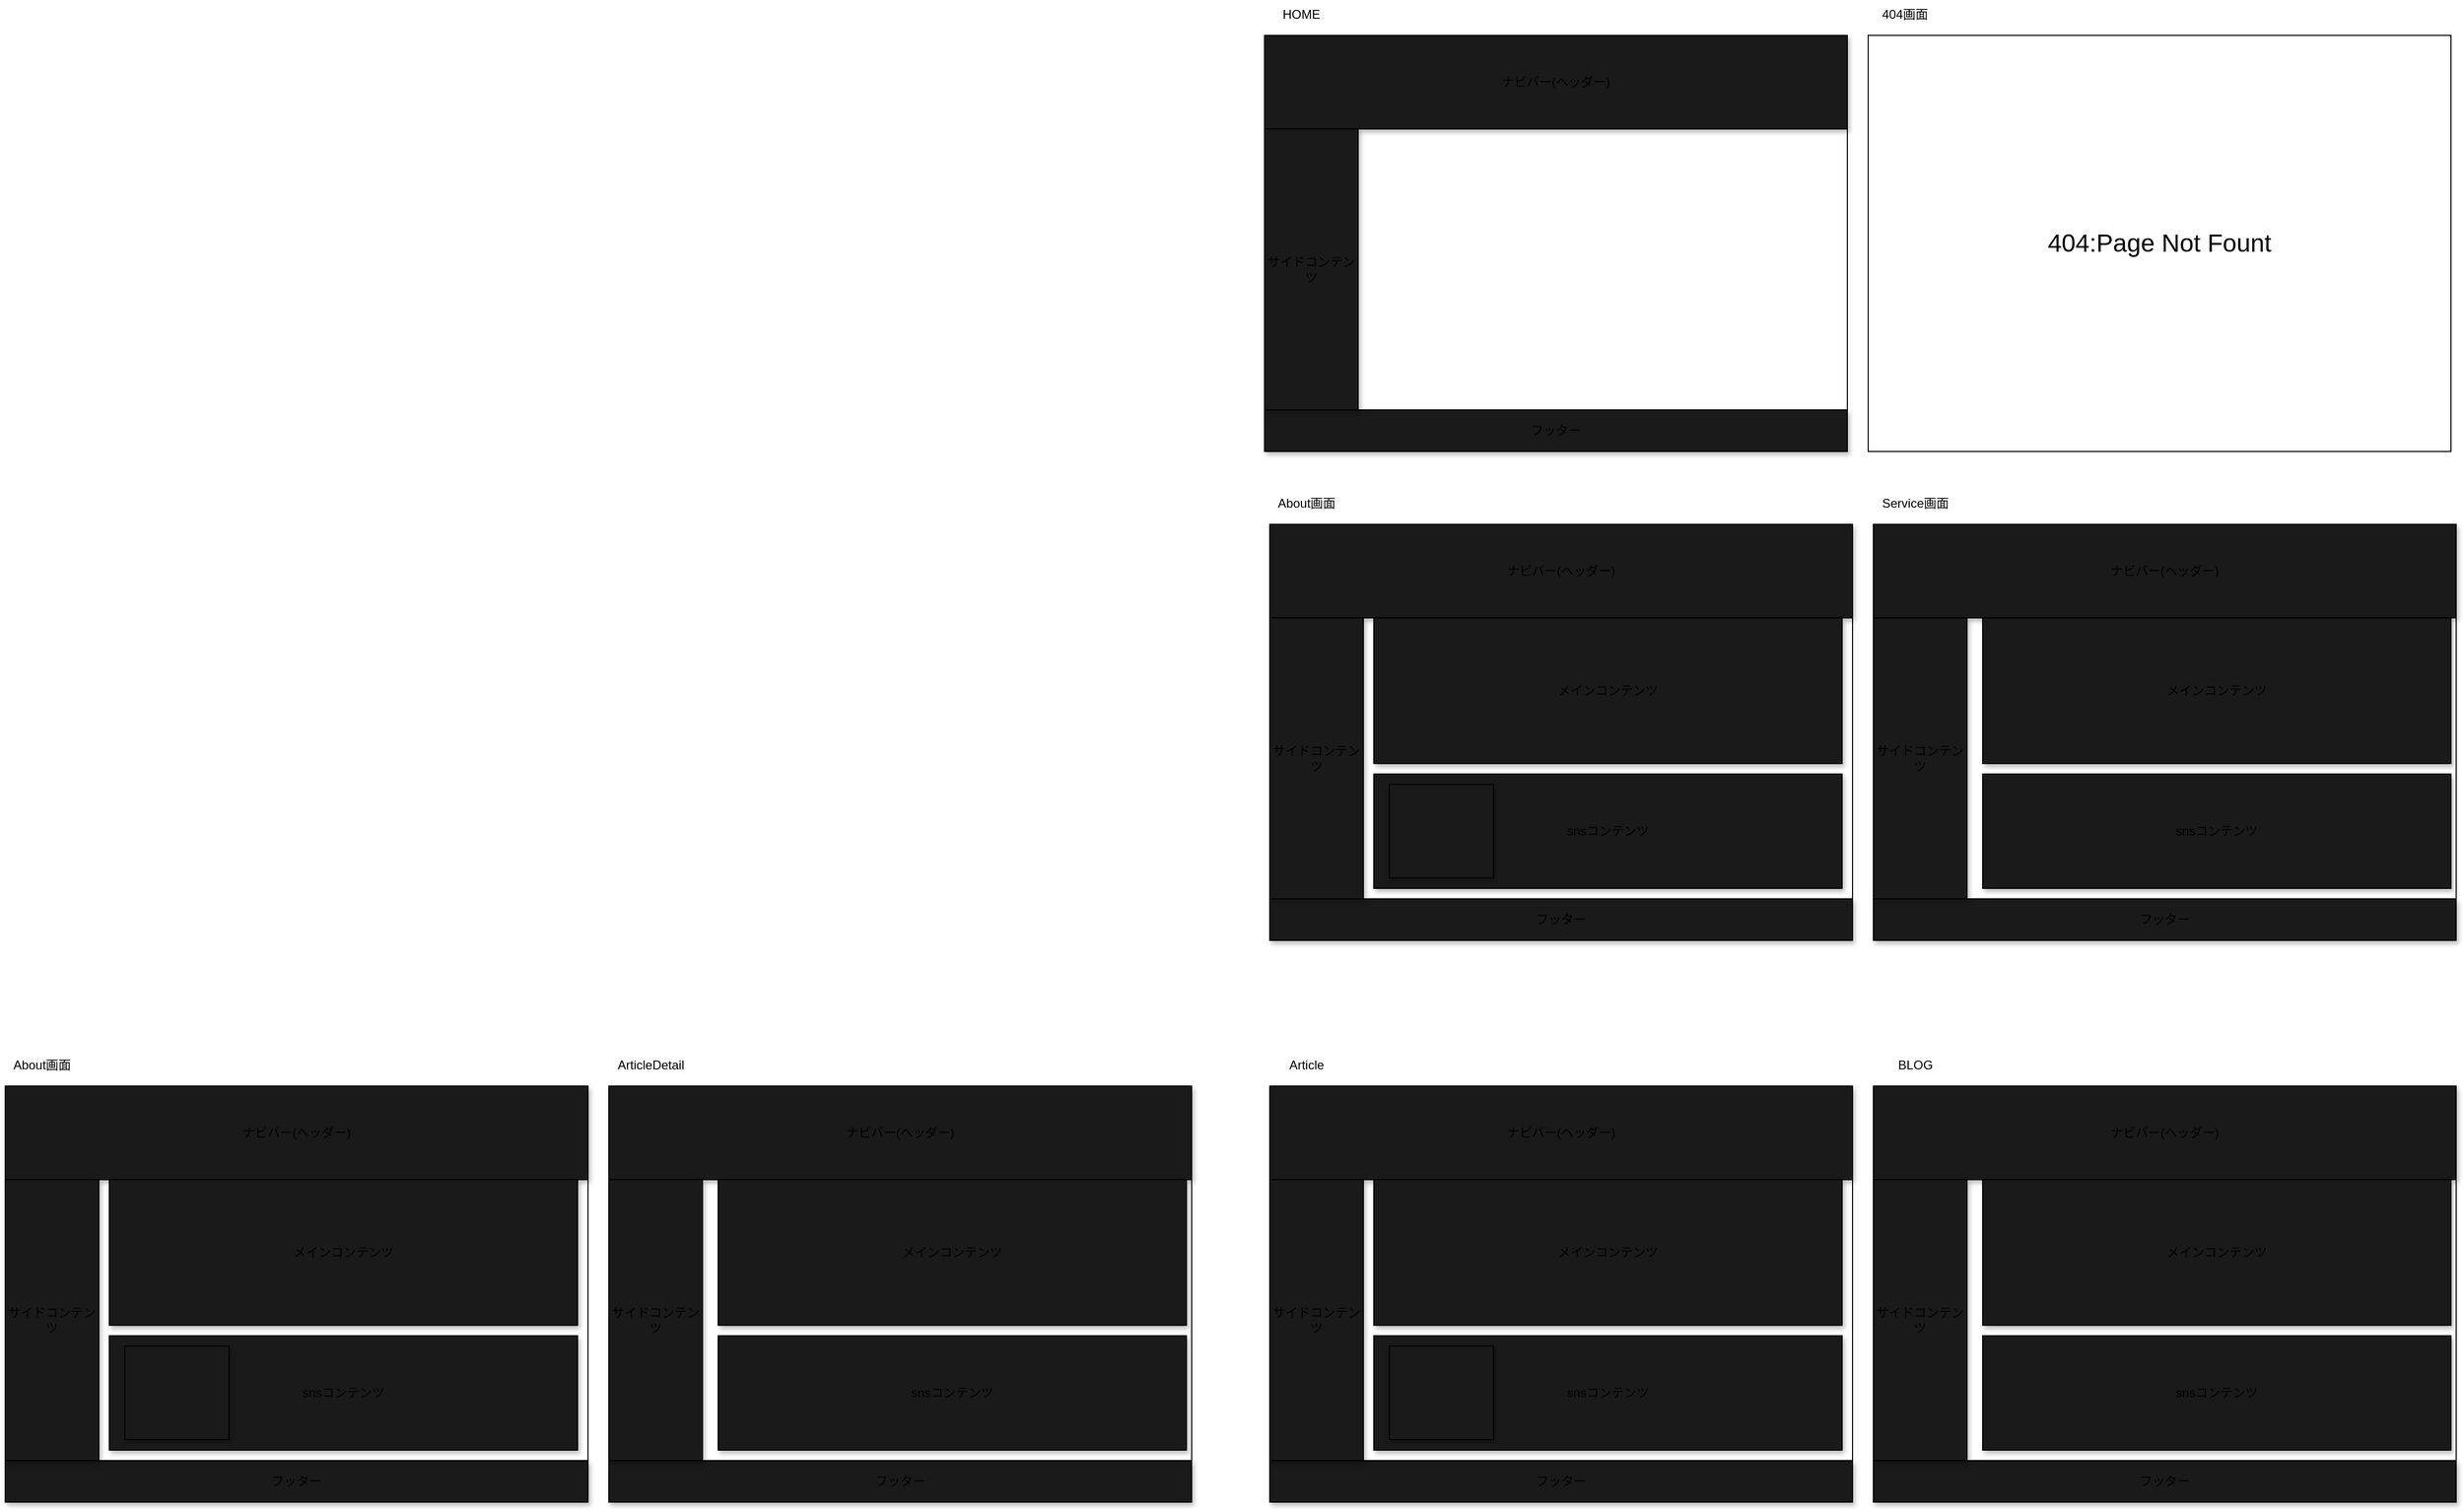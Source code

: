 <mxfile>
    <diagram id="PkuyETDk7Zrk3zIUlEJ1" name="CRUD処理画面設計">
        <mxGraphModel dx="3287" dy="1232" grid="1" gridSize="10" guides="1" tooltips="1" connect="1" arrows="1" fold="1" page="1" pageScale="1" pageWidth="827" pageHeight="1169" math="0" shadow="0">
            <root>
                <mxCell id="0"/>
                <mxCell id="1" parent="0"/>
                <mxCell id="37" value="&lt;span style=&quot;font-size: 24px&quot;&gt;404:Page Not Fount&lt;/span&gt;" style="whiteSpace=wrap;html=1;aspect=fixed;rotation=0;" parent="1" vertex="1">
                    <mxGeometry x="220" y="40" width="560" height="400" as="geometry"/>
                </mxCell>
                <mxCell id="33" value="" style="whiteSpace=wrap;html=1;aspect=fixed;rotation=0;" parent="1" vertex="1">
                    <mxGeometry x="225" y="510" width="560" height="400" as="geometry"/>
                </mxCell>
                <mxCell id="30" value="" style="whiteSpace=wrap;html=1;aspect=fixed;rotation=0;" parent="1" vertex="1">
                    <mxGeometry x="-360" y="40" width="560" height="400" as="geometry"/>
                </mxCell>
                <mxCell id="4" value="" style="whiteSpace=wrap;html=1;aspect=fixed;rotation=0;" parent="1" vertex="1">
                    <mxGeometry x="-355" y="510" width="560" height="400" as="geometry"/>
                </mxCell>
                <mxCell id="5" value="HOME" style="text;html=1;resizable=0;autosize=1;align=center;verticalAlign=middle;points=[];fillColor=none;strokeColor=none;rounded=0;shadow=1;" parent="1" vertex="1">
                    <mxGeometry x="-350" y="10" width="50" height="20" as="geometry"/>
                </mxCell>
                <mxCell id="6" value="About画面" style="text;html=1;resizable=0;autosize=1;align=center;verticalAlign=middle;points=[];fillColor=none;strokeColor=none;rounded=0;shadow=1;" parent="1" vertex="1">
                    <mxGeometry x="-355" y="480" width="70" height="20" as="geometry"/>
                </mxCell>
                <mxCell id="8" value="404画面" style="text;html=1;resizable=0;autosize=1;align=center;verticalAlign=middle;points=[];fillColor=none;strokeColor=none;rounded=0;shadow=1;" parent="1" vertex="1">
                    <mxGeometry x="225" y="10" width="60" height="20" as="geometry"/>
                </mxCell>
                <mxCell id="10" value="Service画面" style="text;html=1;resizable=0;autosize=1;align=center;verticalAlign=middle;points=[];fillColor=none;strokeColor=none;rounded=0;shadow=1;" parent="1" vertex="1">
                    <mxGeometry x="225" y="480" width="80" height="20" as="geometry"/>
                </mxCell>
                <mxCell id="11" value="&lt;span&gt;ナビバー(ヘッダー)&lt;/span&gt;" style="rounded=0;whiteSpace=wrap;html=1;shadow=1;fillColor=#1A1A1A;" parent="1" vertex="1">
                    <mxGeometry x="-360" y="40" width="560" height="90" as="geometry"/>
                </mxCell>
                <mxCell id="12" value="&lt;span&gt;フッター&lt;/span&gt;" style="rounded=0;whiteSpace=wrap;html=1;shadow=1;fillColor=#1A1A1A;" parent="1" vertex="1">
                    <mxGeometry x="-360" y="400" width="560" height="40" as="geometry"/>
                </mxCell>
                <mxCell id="13" value="&lt;span&gt;サイドコンテンツ&lt;/span&gt;" style="rounded=0;whiteSpace=wrap;html=1;shadow=1;fillColor=#1A1A1A;" parent="1" vertex="1">
                    <mxGeometry x="-360" y="130" width="90" height="270" as="geometry"/>
                </mxCell>
                <mxCell id="14" value="ナビバー(ヘッダー)" style="rounded=0;whiteSpace=wrap;html=1;shadow=1;fillColor=#1A1A1A;" parent="1" vertex="1">
                    <mxGeometry x="-355" y="510" width="560" height="90" as="geometry"/>
                </mxCell>
                <mxCell id="15" value="フッター" style="rounded=0;whiteSpace=wrap;html=1;shadow=1;fillColor=#1A1A1A;" parent="1" vertex="1">
                    <mxGeometry x="-355" y="870" width="560" height="40" as="geometry"/>
                </mxCell>
                <mxCell id="16" value="サイドコンテンツ" style="rounded=0;whiteSpace=wrap;html=1;shadow=1;fillColor=#1A1A1A;" parent="1" vertex="1">
                    <mxGeometry x="-355" y="600" width="90" height="270" as="geometry"/>
                </mxCell>
                <mxCell id="17" value="&lt;span&gt;ナビバー(ヘッダー)&lt;/span&gt;" style="rounded=0;whiteSpace=wrap;html=1;shadow=1;fillColor=#1A1A1A;" parent="1" vertex="1">
                    <mxGeometry x="225" y="510" width="560" height="90" as="geometry"/>
                </mxCell>
                <mxCell id="18" value="&lt;span&gt;フッター&lt;/span&gt;" style="rounded=0;whiteSpace=wrap;html=1;shadow=1;fillColor=#1A1A1A;" parent="1" vertex="1">
                    <mxGeometry x="225" y="870" width="560" height="40" as="geometry"/>
                </mxCell>
                <mxCell id="19" value="&lt;span&gt;サイドコンテンツ&lt;/span&gt;" style="rounded=0;whiteSpace=wrap;html=1;shadow=1;fillColor=#1A1A1A;" parent="1" vertex="1">
                    <mxGeometry x="225" y="600" width="90" height="270" as="geometry"/>
                </mxCell>
                <mxCell id="29" value="メインコンテンツ" style="rounded=0;whiteSpace=wrap;html=1;shadow=1;fillColor=#1A1A1A;" parent="1" vertex="1">
                    <mxGeometry x="-255" y="600" width="450" height="140" as="geometry"/>
                </mxCell>
                <mxCell id="31" value="snsコンテンツ" style="rounded=0;whiteSpace=wrap;html=1;shadow=1;fillColor=#1A1A1A;" parent="1" vertex="1">
                    <mxGeometry x="-255" y="750" width="450" height="110" as="geometry"/>
                </mxCell>
                <mxCell id="32" value="" style="rounded=0;whiteSpace=wrap;html=1;shadow=1;fillColor=#1A1A1A;" parent="1" vertex="1">
                    <mxGeometry x="-240" y="760" width="100" height="90" as="geometry"/>
                </mxCell>
                <mxCell id="34" value="メインコンテンツ" style="rounded=0;whiteSpace=wrap;html=1;shadow=1;fillColor=#1A1A1A;" parent="1" vertex="1">
                    <mxGeometry x="330" y="600" width="450" height="140" as="geometry"/>
                </mxCell>
                <mxCell id="35" value="snsコンテンツ" style="rounded=0;whiteSpace=wrap;html=1;shadow=1;fillColor=#1A1A1A;" parent="1" vertex="1">
                    <mxGeometry x="330" y="750" width="450" height="110" as="geometry"/>
                </mxCell>
                <mxCell id="53" value="" style="whiteSpace=wrap;html=1;aspect=fixed;rotation=0;" vertex="1" parent="1">
                    <mxGeometry x="225" y="1050" width="560" height="400" as="geometry"/>
                </mxCell>
                <mxCell id="54" value="" style="whiteSpace=wrap;html=1;aspect=fixed;rotation=0;" vertex="1" parent="1">
                    <mxGeometry x="-355" y="1050" width="560" height="400" as="geometry"/>
                </mxCell>
                <mxCell id="55" value="Article" style="text;html=1;resizable=0;autosize=1;align=center;verticalAlign=middle;points=[];fillColor=none;strokeColor=none;rounded=0;shadow=1;" vertex="1" parent="1">
                    <mxGeometry x="-345" y="1020" width="50" height="20" as="geometry"/>
                </mxCell>
                <mxCell id="56" value="BLOG" style="text;html=1;resizable=0;autosize=1;align=center;verticalAlign=middle;points=[];fillColor=none;strokeColor=none;rounded=0;shadow=1;" vertex="1" parent="1">
                    <mxGeometry x="240" y="1020" width="50" height="20" as="geometry"/>
                </mxCell>
                <mxCell id="57" value="ナビバー(ヘッダー)" style="rounded=0;whiteSpace=wrap;html=1;shadow=1;fillColor=#1A1A1A;" vertex="1" parent="1">
                    <mxGeometry x="-355" y="1050" width="560" height="90" as="geometry"/>
                </mxCell>
                <mxCell id="58" value="フッター" style="rounded=0;whiteSpace=wrap;html=1;shadow=1;fillColor=#1A1A1A;" vertex="1" parent="1">
                    <mxGeometry x="-355" y="1410" width="560" height="40" as="geometry"/>
                </mxCell>
                <mxCell id="59" value="サイドコンテンツ" style="rounded=0;whiteSpace=wrap;html=1;shadow=1;fillColor=#1A1A1A;" vertex="1" parent="1">
                    <mxGeometry x="-355" y="1140" width="90" height="270" as="geometry"/>
                </mxCell>
                <mxCell id="60" value="&lt;span&gt;ナビバー(ヘッダー)&lt;/span&gt;" style="rounded=0;whiteSpace=wrap;html=1;shadow=1;fillColor=#1A1A1A;" vertex="1" parent="1">
                    <mxGeometry x="225" y="1050" width="560" height="90" as="geometry"/>
                </mxCell>
                <mxCell id="61" value="&lt;span&gt;フッター&lt;/span&gt;" style="rounded=0;whiteSpace=wrap;html=1;shadow=1;fillColor=#1A1A1A;" vertex="1" parent="1">
                    <mxGeometry x="225" y="1410" width="560" height="40" as="geometry"/>
                </mxCell>
                <mxCell id="62" value="&lt;span&gt;サイドコンテンツ&lt;/span&gt;" style="rounded=0;whiteSpace=wrap;html=1;shadow=1;fillColor=#1A1A1A;" vertex="1" parent="1">
                    <mxGeometry x="225" y="1140" width="90" height="270" as="geometry"/>
                </mxCell>
                <mxCell id="63" value="メインコンテンツ" style="rounded=0;whiteSpace=wrap;html=1;shadow=1;fillColor=#1A1A1A;" vertex="1" parent="1">
                    <mxGeometry x="-255" y="1140" width="450" height="140" as="geometry"/>
                </mxCell>
                <mxCell id="64" value="snsコンテンツ" style="rounded=0;whiteSpace=wrap;html=1;shadow=1;fillColor=#1A1A1A;" vertex="1" parent="1">
                    <mxGeometry x="-255" y="1290" width="450" height="110" as="geometry"/>
                </mxCell>
                <mxCell id="65" value="" style="rounded=0;whiteSpace=wrap;html=1;shadow=1;fillColor=#1A1A1A;" vertex="1" parent="1">
                    <mxGeometry x="-240" y="1300" width="100" height="90" as="geometry"/>
                </mxCell>
                <mxCell id="66" value="メインコンテンツ" style="rounded=0;whiteSpace=wrap;html=1;shadow=1;fillColor=#1A1A1A;" vertex="1" parent="1">
                    <mxGeometry x="330" y="1140" width="450" height="140" as="geometry"/>
                </mxCell>
                <mxCell id="67" value="snsコンテンツ" style="rounded=0;whiteSpace=wrap;html=1;shadow=1;fillColor=#1A1A1A;" vertex="1" parent="1">
                    <mxGeometry x="330" y="1290" width="450" height="110" as="geometry"/>
                </mxCell>
                <mxCell id="68" value="" style="whiteSpace=wrap;html=1;aspect=fixed;rotation=0;" vertex="1" parent="1">
                    <mxGeometry x="-990" y="1050" width="560" height="400" as="geometry"/>
                </mxCell>
                <mxCell id="69" value="" style="whiteSpace=wrap;html=1;aspect=fixed;rotation=0;" vertex="1" parent="1">
                    <mxGeometry x="-1570" y="1050" width="560" height="400" as="geometry"/>
                </mxCell>
                <mxCell id="70" value="About画面" style="text;html=1;resizable=0;autosize=1;align=center;verticalAlign=middle;points=[];fillColor=none;strokeColor=none;rounded=0;shadow=1;" vertex="1" parent="1">
                    <mxGeometry x="-1570" y="1020" width="70" height="20" as="geometry"/>
                </mxCell>
                <mxCell id="71" value="ArticleDetail" style="text;html=1;resizable=0;autosize=1;align=center;verticalAlign=middle;points=[];fillColor=none;strokeColor=none;rounded=0;shadow=1;" vertex="1" parent="1">
                    <mxGeometry x="-990" y="1020" width="80" height="20" as="geometry"/>
                </mxCell>
                <mxCell id="72" value="ナビバー(ヘッダー)" style="rounded=0;whiteSpace=wrap;html=1;shadow=1;fillColor=#1A1A1A;" vertex="1" parent="1">
                    <mxGeometry x="-1570" y="1050" width="560" height="90" as="geometry"/>
                </mxCell>
                <mxCell id="73" value="フッター" style="rounded=0;whiteSpace=wrap;html=1;shadow=1;fillColor=#1A1A1A;" vertex="1" parent="1">
                    <mxGeometry x="-1570" y="1410" width="560" height="40" as="geometry"/>
                </mxCell>
                <mxCell id="74" value="サイドコンテンツ" style="rounded=0;whiteSpace=wrap;html=1;shadow=1;fillColor=#1A1A1A;" vertex="1" parent="1">
                    <mxGeometry x="-1570" y="1140" width="90" height="270" as="geometry"/>
                </mxCell>
                <mxCell id="75" value="&lt;span&gt;ナビバー(ヘッダー)&lt;/span&gt;" style="rounded=0;whiteSpace=wrap;html=1;shadow=1;fillColor=#1A1A1A;" vertex="1" parent="1">
                    <mxGeometry x="-990" y="1050" width="560" height="90" as="geometry"/>
                </mxCell>
                <mxCell id="76" value="&lt;span&gt;フッター&lt;/span&gt;" style="rounded=0;whiteSpace=wrap;html=1;shadow=1;fillColor=#1A1A1A;" vertex="1" parent="1">
                    <mxGeometry x="-990" y="1410" width="560" height="40" as="geometry"/>
                </mxCell>
                <mxCell id="77" value="&lt;span&gt;サイドコンテンツ&lt;/span&gt;" style="rounded=0;whiteSpace=wrap;html=1;shadow=1;fillColor=#1A1A1A;" vertex="1" parent="1">
                    <mxGeometry x="-990" y="1140" width="90" height="270" as="geometry"/>
                </mxCell>
                <mxCell id="78" value="メインコンテンツ" style="rounded=0;whiteSpace=wrap;html=1;shadow=1;fillColor=#1A1A1A;" vertex="1" parent="1">
                    <mxGeometry x="-1470" y="1140" width="450" height="140" as="geometry"/>
                </mxCell>
                <mxCell id="79" value="snsコンテンツ" style="rounded=0;whiteSpace=wrap;html=1;shadow=1;fillColor=#1A1A1A;" vertex="1" parent="1">
                    <mxGeometry x="-1470" y="1290" width="450" height="110" as="geometry"/>
                </mxCell>
                <mxCell id="80" value="" style="rounded=0;whiteSpace=wrap;html=1;shadow=1;fillColor=#1A1A1A;" vertex="1" parent="1">
                    <mxGeometry x="-1455" y="1300" width="100" height="90" as="geometry"/>
                </mxCell>
                <mxCell id="81" value="メインコンテンツ" style="rounded=0;whiteSpace=wrap;html=1;shadow=1;fillColor=#1A1A1A;" vertex="1" parent="1">
                    <mxGeometry x="-885" y="1140" width="450" height="140" as="geometry"/>
                </mxCell>
                <mxCell id="82" value="snsコンテンツ" style="rounded=0;whiteSpace=wrap;html=1;shadow=1;fillColor=#1A1A1A;" vertex="1" parent="1">
                    <mxGeometry x="-885" y="1290" width="450" height="110" as="geometry"/>
                </mxCell>
            </root>
        </mxGraphModel>
    </diagram>
</mxfile>